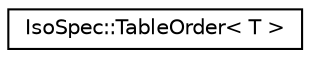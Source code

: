 digraph "Graphical Class Hierarchy"
{
  edge [fontname="Helvetica",fontsize="10",labelfontname="Helvetica",labelfontsize="10"];
  node [fontname="Helvetica",fontsize="10",shape=record];
  rankdir="LR";
  Node0 [label="IsoSpec::TableOrder\< T \>",height=0.2,width=0.4,color="black", fillcolor="white", style="filled",URL="$class_iso_spec_1_1_table_order.html"];
}
